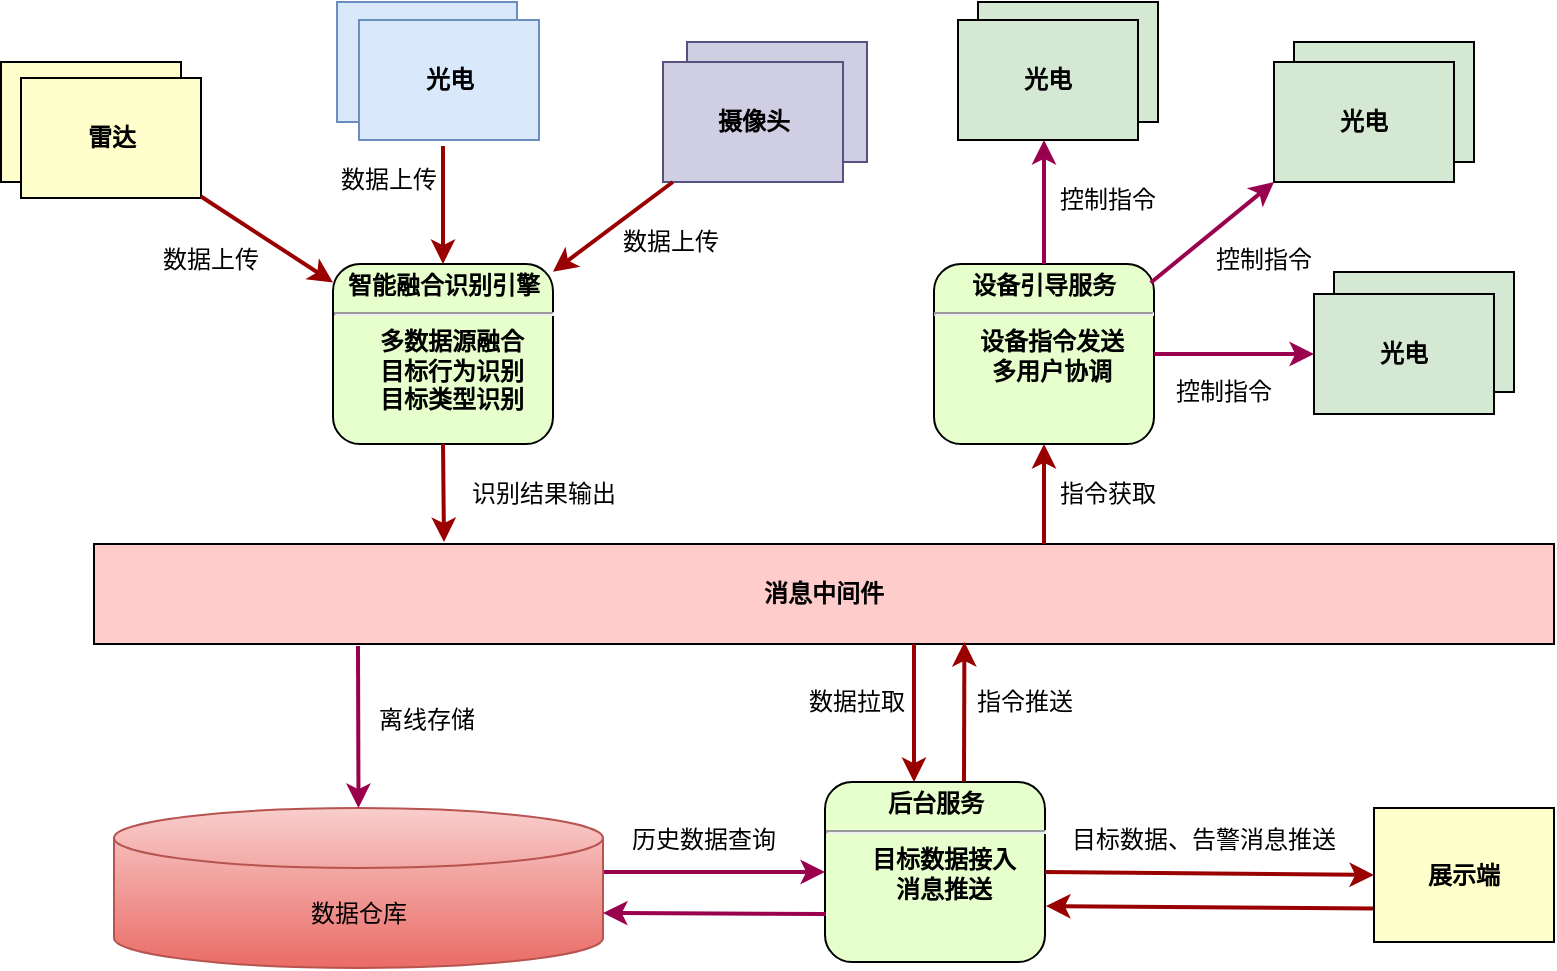 <mxfile version="14.8.5" type="github">
  <diagram name="Page-1" id="c7558073-3199-34d8-9f00-42111426c3f3">
    <mxGraphModel dx="1422" dy="738" grid="1" gridSize="10" guides="1" tooltips="1" connect="1" arrows="1" fold="1" page="1" pageScale="1" pageWidth="826" pageHeight="1169" background="none" math="0" shadow="0">
      <root>
        <mxCell id="0" />
        <mxCell id="1" parent="0" />
        <mxCell id="R9U-iux0W0cLTJDINrRn-132" value="" style="whiteSpace=wrap;align=center;verticalAlign=middle;fontStyle=1;strokeWidth=1;fillColor=#d5e8d4;" parent="1" vertex="1">
          <mxGeometry x="680" y="255" width="90" height="60" as="geometry" />
        </mxCell>
        <mxCell id="R9U-iux0W0cLTJDINrRn-131" value="" style="whiteSpace=wrap;align=center;verticalAlign=middle;fontStyle=1;strokeWidth=1;fillColor=#d5e8d4;" parent="1" vertex="1">
          <mxGeometry x="660" y="140" width="90" height="60" as="geometry" />
        </mxCell>
        <mxCell id="R9U-iux0W0cLTJDINrRn-130" value="" style="whiteSpace=wrap;align=center;verticalAlign=middle;fontStyle=1;strokeWidth=1;fillColor=#d5e8d4;" parent="1" vertex="1">
          <mxGeometry x="502" y="120" width="90" height="60" as="geometry" />
        </mxCell>
        <mxCell id="R9U-iux0W0cLTJDINrRn-101" value="" style="whiteSpace=wrap;align=center;verticalAlign=middle;fontStyle=1;strokeWidth=1;fillColor=#FFFFCC" parent="1" vertex="1">
          <mxGeometry x="13.5" y="150" width="90" height="60" as="geometry" />
        </mxCell>
        <mxCell id="R9U-iux0W0cLTJDINrRn-100" value="" style="whiteSpace=wrap;align=center;verticalAlign=middle;fontStyle=1;strokeWidth=1;fillColor=#dae8fc;strokeColor=#6c8ebf;" parent="1" vertex="1">
          <mxGeometry x="181.5" y="120" width="90" height="60" as="geometry" />
        </mxCell>
        <mxCell id="R9U-iux0W0cLTJDINrRn-99" value="" style="whiteSpace=wrap;align=center;verticalAlign=middle;fontStyle=1;strokeWidth=1;fillColor=#d0cee2;strokeColor=#56517e;" parent="1" vertex="1">
          <mxGeometry x="356.5" y="140" width="90" height="60" as="geometry" />
        </mxCell>
        <mxCell id="2" value="&lt;p style=&quot;margin: 4px 0px 0px; text-align: center;&quot;&gt;&lt;strong&gt;智能融合识别引擎&lt;/strong&gt;&lt;/p&gt;&lt;hr&gt;&lt;p style=&quot;margin: 0px ; margin-left: 8px&quot;&gt;&lt;span&gt;多数据源融合&lt;/span&gt;&lt;br&gt;&lt;/p&gt;&lt;p style=&quot;margin: 0px ; margin-left: 8px&quot;&gt;目标行为识别&lt;/p&gt;&lt;p style=&quot;margin: 0px ; margin-left: 8px&quot;&gt;目标类型识别&lt;/p&gt;" style="verticalAlign=middle;align=center;overflow=fill;fontSize=12;fontFamily=Helvetica;html=1;rounded=1;fontStyle=1;strokeWidth=1;fillColor=#E6FFCC" parent="1" vertex="1">
          <mxGeometry x="179.5" y="251" width="110" height="90" as="geometry" />
        </mxCell>
        <mxCell id="3" value="摄像头" style="whiteSpace=wrap;align=center;verticalAlign=middle;fontStyle=1;strokeWidth=1;fillColor=#d0cee2;strokeColor=#56517e;" parent="1" vertex="1">
          <mxGeometry x="344.5" y="150" width="90" height="60" as="geometry" />
        </mxCell>
        <mxCell id="4" value="雷达" style="whiteSpace=wrap;align=center;verticalAlign=middle;fontStyle=1;strokeWidth=1;fillColor=#FFFFCC" parent="1" vertex="1">
          <mxGeometry x="23.5" y="158" width="90" height="60" as="geometry" />
        </mxCell>
        <mxCell id="5" value="消息中间件" style="shape=process;whiteSpace=wrap;align=center;verticalAlign=middle;size=0;fontStyle=1;strokeWidth=1;fillColor=#FFCCCC" parent="1" vertex="1">
          <mxGeometry x="60" y="391" width="730" height="50" as="geometry" />
        </mxCell>
        <mxCell id="36" value="" style="edgeStyle=none;noEdgeStyle=1;strokeColor=#990000;strokeWidth=2;" parent="1" source="3" target="2" edge="1">
          <mxGeometry width="100" height="100" relative="1" as="geometry">
            <mxPoint x="-146.5" y="250" as="sourcePoint" />
            <mxPoint x="-46.5" y="150" as="targetPoint" />
          </mxGeometry>
        </mxCell>
        <mxCell id="37" value="" style="strokeColor=#990000;strokeWidth=2;" parent="1" source="4" target="2" edge="1">
          <mxGeometry width="100" height="100" relative="1" as="geometry">
            <mxPoint x="113.5" y="190" as="sourcePoint" />
            <mxPoint x="213.5" y="90" as="targetPoint" />
          </mxGeometry>
        </mxCell>
        <mxCell id="11" value="&lt;p style=&quot;margin: 4px 0px 0px ; text-align: center&quot;&gt;&lt;strong&gt;后台服务&lt;/strong&gt;&lt;/p&gt;&lt;hr&gt;&lt;p style=&quot;margin: 0px ; margin-left: 8px&quot;&gt;目标数据接入&lt;/p&gt;&lt;p style=&quot;margin: 0px ; margin-left: 8px&quot;&gt;消息推送&lt;/p&gt;&lt;p style=&quot;margin: 0px ; margin-left: 8px&quot;&gt;&lt;br&gt;&lt;/p&gt;" style="verticalAlign=middle;align=center;overflow=fill;fontSize=12;fontFamily=Helvetica;html=1;rounded=1;fontStyle=1;strokeWidth=1;fillColor=#E6FFCC" parent="1" vertex="1">
          <mxGeometry x="425.5" y="510" width="110" height="90" as="geometry" />
        </mxCell>
        <mxCell id="52" value="数据上传" style="text;spacingTop=-5;align=center" parent="1" vertex="1">
          <mxGeometry x="103.5" y="240" width="30" height="20" as="geometry" />
        </mxCell>
        <mxCell id="53" value="数据上传" style="text;spacingTop=-5;align=center;strokeWidth=1;" parent="1" vertex="1">
          <mxGeometry x="333.5" y="231" width="30" height="20" as="geometry" />
        </mxCell>
        <mxCell id="57" value="识别结果输出" style="text;spacingTop=-5;align=center;strokeWidth=1;" parent="1" vertex="1">
          <mxGeometry x="270" y="357" width="30" height="20" as="geometry" />
        </mxCell>
        <mxCell id="88" value="" style="edgeStyle=elbowEdgeStyle;elbow=horizontal;strokeColor=#990000;strokeWidth=2" parent="1" edge="1">
          <mxGeometry width="100" height="100" relative="1" as="geometry">
            <mxPoint x="470" y="441" as="sourcePoint" />
            <mxPoint x="470" y="510" as="targetPoint" />
            <Array as="points">
              <mxPoint x="470" y="470" />
            </Array>
          </mxGeometry>
        </mxCell>
        <mxCell id="96" value="数据拉取" style="text;spacingTop=-5;align=center" parent="1" vertex="1">
          <mxGeometry x="426.5" y="461" width="30" height="20" as="geometry" />
        </mxCell>
        <mxCell id="R9U-iux0W0cLTJDINrRn-96" value="光电" style="whiteSpace=wrap;align=center;verticalAlign=middle;fontStyle=1;strokeWidth=1;fillColor=#dae8fc;strokeColor=#6c8ebf;" parent="1" vertex="1">
          <mxGeometry x="192.5" y="129" width="90" height="60" as="geometry" />
        </mxCell>
        <mxCell id="R9U-iux0W0cLTJDINrRn-97" value="" style="edgeStyle=none;noEdgeStyle=1;strokeColor=#990000;strokeWidth=2;entryX=0.5;entryY=0;entryDx=0;entryDy=0;" parent="1" target="2" edge="1">
          <mxGeometry width="100" height="100" relative="1" as="geometry">
            <mxPoint x="234.5" y="192" as="sourcePoint" />
            <mxPoint x="69.5" y="240" as="targetPoint" />
          </mxGeometry>
        </mxCell>
        <mxCell id="R9U-iux0W0cLTJDINrRn-98" value="数据上传" style="text;spacingTop=-5;align=center;strokeWidth=1;" parent="1" vertex="1">
          <mxGeometry x="192.5" y="200" width="30" height="20" as="geometry" />
        </mxCell>
        <mxCell id="R9U-iux0W0cLTJDINrRn-103" value="" style="strokeColor=#990000;strokeWidth=2;exitX=0.5;exitY=1;exitDx=0;exitDy=0;elbow=vertical;" parent="1" source="2" edge="1">
          <mxGeometry width="100" height="100" relative="1" as="geometry">
            <mxPoint x="511" y="310" as="sourcePoint" />
            <mxPoint x="235" y="390" as="targetPoint" />
          </mxGeometry>
        </mxCell>
        <mxCell id="R9U-iux0W0cLTJDINrRn-108" value="" style="elbow=horizontal;strokeColor=#990000;strokeWidth=2;exitX=0;exitY=0.75;exitDx=0;exitDy=0;" parent="1" source="R9U-iux0W0cLTJDINrRn-109" edge="1">
          <mxGeometry width="100" height="100" relative="1" as="geometry">
            <mxPoint x="660" y="572" as="sourcePoint" />
            <mxPoint x="536" y="572" as="targetPoint" />
          </mxGeometry>
        </mxCell>
        <mxCell id="R9U-iux0W0cLTJDINrRn-109" value="展示端" style="whiteSpace=wrap;align=center;verticalAlign=middle;fontStyle=1;strokeWidth=1;fillColor=#FFFFCC" parent="1" vertex="1">
          <mxGeometry x="700" y="523" width="90" height="67" as="geometry" />
        </mxCell>
        <mxCell id="R9U-iux0W0cLTJDINrRn-115" value="" style="elbow=horizontal;strokeColor=#990000;strokeWidth=2;entryX=0;entryY=0.5;entryDx=0;entryDy=0;exitX=1;exitY=0.5;exitDx=0;exitDy=0;" parent="1" source="11" target="R9U-iux0W0cLTJDINrRn-109" edge="1">
          <mxGeometry width="100" height="100" relative="1" as="geometry">
            <mxPoint x="506" y="600" as="sourcePoint" />
            <mxPoint x="488" y="610" as="targetPoint" />
          </mxGeometry>
        </mxCell>
        <mxCell id="R9U-iux0W0cLTJDINrRn-118" value="光电" style="whiteSpace=wrap;align=center;verticalAlign=middle;fontStyle=1;strokeWidth=1;fillColor=#d5e8d4;" parent="1" vertex="1">
          <mxGeometry x="492" y="129" width="90" height="60" as="geometry" />
        </mxCell>
        <mxCell id="R9U-iux0W0cLTJDINrRn-119" value="光电" style="whiteSpace=wrap;align=center;verticalAlign=middle;fontStyle=1;strokeWidth=1;fillColor=#d5e8d4;" parent="1" vertex="1">
          <mxGeometry x="670" y="266" width="90" height="60" as="geometry" />
        </mxCell>
        <mxCell id="R9U-iux0W0cLTJDINrRn-120" value="&lt;p style=&quot;margin: 4px 0px 0px ; text-align: center&quot;&gt;设备引导服务&lt;/p&gt;&lt;hr&gt;&lt;p style=&quot;margin: 0px ; margin-left: 8px&quot;&gt;设备指令发送&lt;/p&gt;&lt;p style=&quot;margin: 0px ; margin-left: 8px&quot;&gt;多用户协调&lt;/p&gt;" style="verticalAlign=middle;align=center;overflow=fill;fontSize=12;fontFamily=Helvetica;html=1;rounded=1;fontStyle=1;strokeWidth=1;fillColor=#E6FFCC" parent="1" vertex="1">
          <mxGeometry x="480" y="251" width="110" height="90" as="geometry" />
        </mxCell>
        <mxCell id="R9U-iux0W0cLTJDINrRn-121" value="" style="elbow=horizontal;strokeColor=#990000;strokeWidth=2;exitX=0.75;exitY=0;exitDx=0;exitDy=0;entryX=0.563;entryY=0.98;entryDx=0;entryDy=0;entryPerimeter=0;" parent="1" edge="1">
          <mxGeometry width="100" height="100" relative="1" as="geometry">
            <mxPoint x="495" y="510" as="sourcePoint" />
            <mxPoint x="495.2" y="440" as="targetPoint" />
          </mxGeometry>
        </mxCell>
        <mxCell id="R9U-iux0W0cLTJDINrRn-122" value="指令推送" style="text;spacingTop=-5;align=center" parent="1" vertex="1">
          <mxGeometry x="510.5" y="461" width="30" height="20" as="geometry" />
        </mxCell>
        <mxCell id="R9U-iux0W0cLTJDINrRn-123" value="" style="edgeStyle=none;noEdgeStyle=1;strokeColor=#990000;strokeWidth=2;entryX=0.5;entryY=1;entryDx=0;entryDy=0;" parent="1" target="R9U-iux0W0cLTJDINrRn-120" edge="1">
          <mxGeometry width="100" height="100" relative="1" as="geometry">
            <mxPoint x="535" y="391" as="sourcePoint" />
            <mxPoint x="244.2" y="401.35" as="targetPoint" />
          </mxGeometry>
        </mxCell>
        <mxCell id="R9U-iux0W0cLTJDINrRn-124" value="指令获取" style="text;spacingTop=-5;align=center;strokeWidth=1;" parent="1" vertex="1">
          <mxGeometry x="552" y="357" width="30" height="20" as="geometry" />
        </mxCell>
        <mxCell id="R9U-iux0W0cLTJDINrRn-126" value="" style="endArrow=classic;html=1;strokeColor=#99004D;strokeWidth=2;entryX=0;entryY=0.5;entryDx=0;entryDy=0;exitX=1;exitY=0.5;exitDx=0;exitDy=0;" parent="1" source="R9U-iux0W0cLTJDINrRn-120" target="R9U-iux0W0cLTJDINrRn-119" edge="1">
          <mxGeometry width="50" height="50" relative="1" as="geometry">
            <mxPoint x="680" y="390" as="sourcePoint" />
            <mxPoint x="730" y="340" as="targetPoint" />
          </mxGeometry>
        </mxCell>
        <mxCell id="R9U-iux0W0cLTJDINrRn-127" value="" style="endArrow=classic;html=1;strokeColor=#99004D;strokeWidth=2;exitX=0.5;exitY=0;exitDx=0;exitDy=0;" parent="1" source="R9U-iux0W0cLTJDINrRn-120" edge="1">
          <mxGeometry width="50" height="50" relative="1" as="geometry">
            <mxPoint x="480" y="230" as="sourcePoint" />
            <mxPoint x="535" y="189" as="targetPoint" />
          </mxGeometry>
        </mxCell>
        <mxCell id="R9U-iux0W0cLTJDINrRn-128" value="光电" style="whiteSpace=wrap;align=center;verticalAlign=middle;fontStyle=1;strokeWidth=1;fillColor=#d5e8d4;" parent="1" vertex="1">
          <mxGeometry x="650" y="150" width="90" height="60" as="geometry" />
        </mxCell>
        <mxCell id="R9U-iux0W0cLTJDINrRn-129" value="" style="endArrow=classic;html=1;strokeColor=#99004D;strokeWidth=2;exitX=0.985;exitY=0.104;exitDx=0;exitDy=0;exitPerimeter=0;entryX=0;entryY=1;entryDx=0;entryDy=0;" parent="1" source="R9U-iux0W0cLTJDINrRn-120" target="R9U-iux0W0cLTJDINrRn-128" edge="1">
          <mxGeometry width="50" height="50" relative="1" as="geometry">
            <mxPoint x="580" y="254" as="sourcePoint" />
            <mxPoint x="660" y="220" as="targetPoint" />
          </mxGeometry>
        </mxCell>
        <mxCell id="R9U-iux0W0cLTJDINrRn-134" value="数据仓库" style="shape=cylinder3;whiteSpace=wrap;html=1;boundedLbl=1;backgroundOutline=1;size=15;strokeColor=#b85450;fillColor=#f8cecc;gradientColor=#ea6b66;" parent="1" vertex="1">
          <mxGeometry x="70" y="523" width="244.5" height="80" as="geometry" />
        </mxCell>
        <mxCell id="R9U-iux0W0cLTJDINrRn-135" value="" style="endArrow=classic;html=1;strokeColor=#99004D;strokeWidth=2;entryX=0.5;entryY=0;entryDx=0;entryDy=0;entryPerimeter=0;" parent="1" target="R9U-iux0W0cLTJDINrRn-134" edge="1">
          <mxGeometry width="50" height="50" relative="1" as="geometry">
            <mxPoint x="192" y="442" as="sourcePoint" />
            <mxPoint x="240" y="550" as="targetPoint" />
          </mxGeometry>
        </mxCell>
        <mxCell id="R9U-iux0W0cLTJDINrRn-136" value="离线存储" style="text;spacingTop=-5;align=center" parent="1" vertex="1">
          <mxGeometry x="211.5" y="470" width="30" height="20" as="geometry" />
        </mxCell>
        <mxCell id="R9U-iux0W0cLTJDINrRn-139" value="" style="endArrow=classic;html=1;strokeColor=#99004D;strokeWidth=2;entryX=0;entryY=0.5;entryDx=0;entryDy=0;" parent="1" target="11" edge="1">
          <mxGeometry width="50" height="50" relative="1" as="geometry">
            <mxPoint x="315" y="555" as="sourcePoint" />
            <mxPoint x="420" y="550" as="targetPoint" />
          </mxGeometry>
        </mxCell>
        <mxCell id="R9U-iux0W0cLTJDINrRn-140" value="" style="endArrow=classic;html=1;strokeColor=#99004D;strokeWidth=2;entryX=1;entryY=0;entryDx=0;entryDy=52.5;entryPerimeter=0;" parent="1" target="R9U-iux0W0cLTJDINrRn-134" edge="1">
          <mxGeometry width="50" height="50" relative="1" as="geometry">
            <mxPoint x="426" y="576" as="sourcePoint" />
            <mxPoint x="370" y="630" as="targetPoint" />
          </mxGeometry>
        </mxCell>
        <mxCell id="R9U-iux0W0cLTJDINrRn-141" value="历史数据查询" style="text;spacingTop=-5;align=center" parent="1" vertex="1">
          <mxGeometry x="350.0" y="530" width="30" height="20" as="geometry" />
        </mxCell>
        <mxCell id="R9U-iux0W0cLTJDINrRn-142" value="目标数据、告警消息推送" style="text;spacingTop=-5;align=center;strokeWidth=1;" parent="1" vertex="1">
          <mxGeometry x="600.0" y="530" width="30" height="20" as="geometry" />
        </mxCell>
        <mxCell id="R9U-iux0W0cLTJDINrRn-143" value="控制指令" style="text;spacingTop=-5;align=center;strokeWidth=1;" parent="1" vertex="1">
          <mxGeometry x="610" y="306" width="30" height="20" as="geometry" />
        </mxCell>
        <mxCell id="R9U-iux0W0cLTJDINrRn-144" value="控制指令" style="text;spacingTop=-5;align=center;strokeWidth=1;" parent="1" vertex="1">
          <mxGeometry x="630" y="240" width="30" height="20" as="geometry" />
        </mxCell>
        <mxCell id="R9U-iux0W0cLTJDINrRn-145" value="控制指令" style="text;spacingTop=-5;align=center;strokeWidth=1;" parent="1" vertex="1">
          <mxGeometry x="552" y="210" width="30" height="20" as="geometry" />
        </mxCell>
      </root>
    </mxGraphModel>
  </diagram>
</mxfile>
